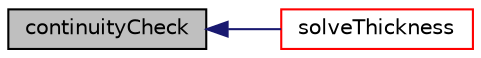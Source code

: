 digraph "continuityCheck"
{
  bgcolor="transparent";
  edge [fontname="Helvetica",fontsize="10",labelfontname="Helvetica",labelfontsize="10"];
  node [fontname="Helvetica",fontsize="10",shape=record];
  rankdir="LR";
  Node1 [label="continuityCheck",height=0.2,width=0.4,color="black", fillcolor="grey75", style="filled", fontcolor="black"];
  Node1 -> Node2 [dir="back",color="midnightblue",fontsize="10",style="solid",fontname="Helvetica"];
  Node2 [label="solveThickness",height=0.2,width=0.4,color="red",URL="$a01257.html#a38ccae6e6751502d71d2490fca96a516",tooltip="Solve coupled velocity-thickness equations. "];
}

